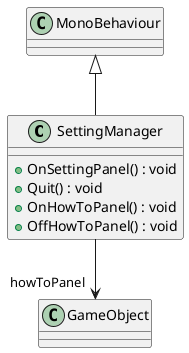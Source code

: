 @startuml
class SettingManager {
    + OnSettingPanel() : void
    + Quit() : void
    + OnHowToPanel() : void
    + OffHowToPanel() : void
}
MonoBehaviour <|-- SettingManager
SettingManager --> "howToPanel" GameObject
@enduml
